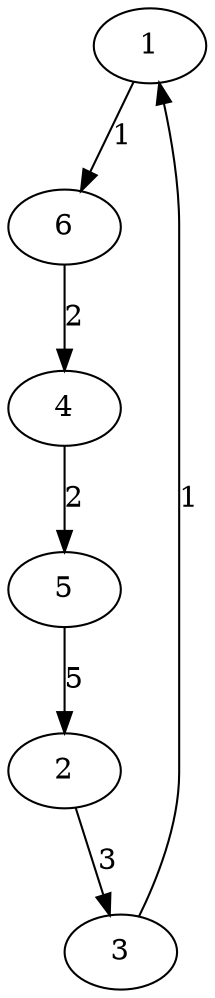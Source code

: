 digraph test { 1->6[label = 1]

6->4[label = 2]

4->5[label = 2]

5->2[label = 5]

2->3[label = 3]

3->1[label = 1]

}